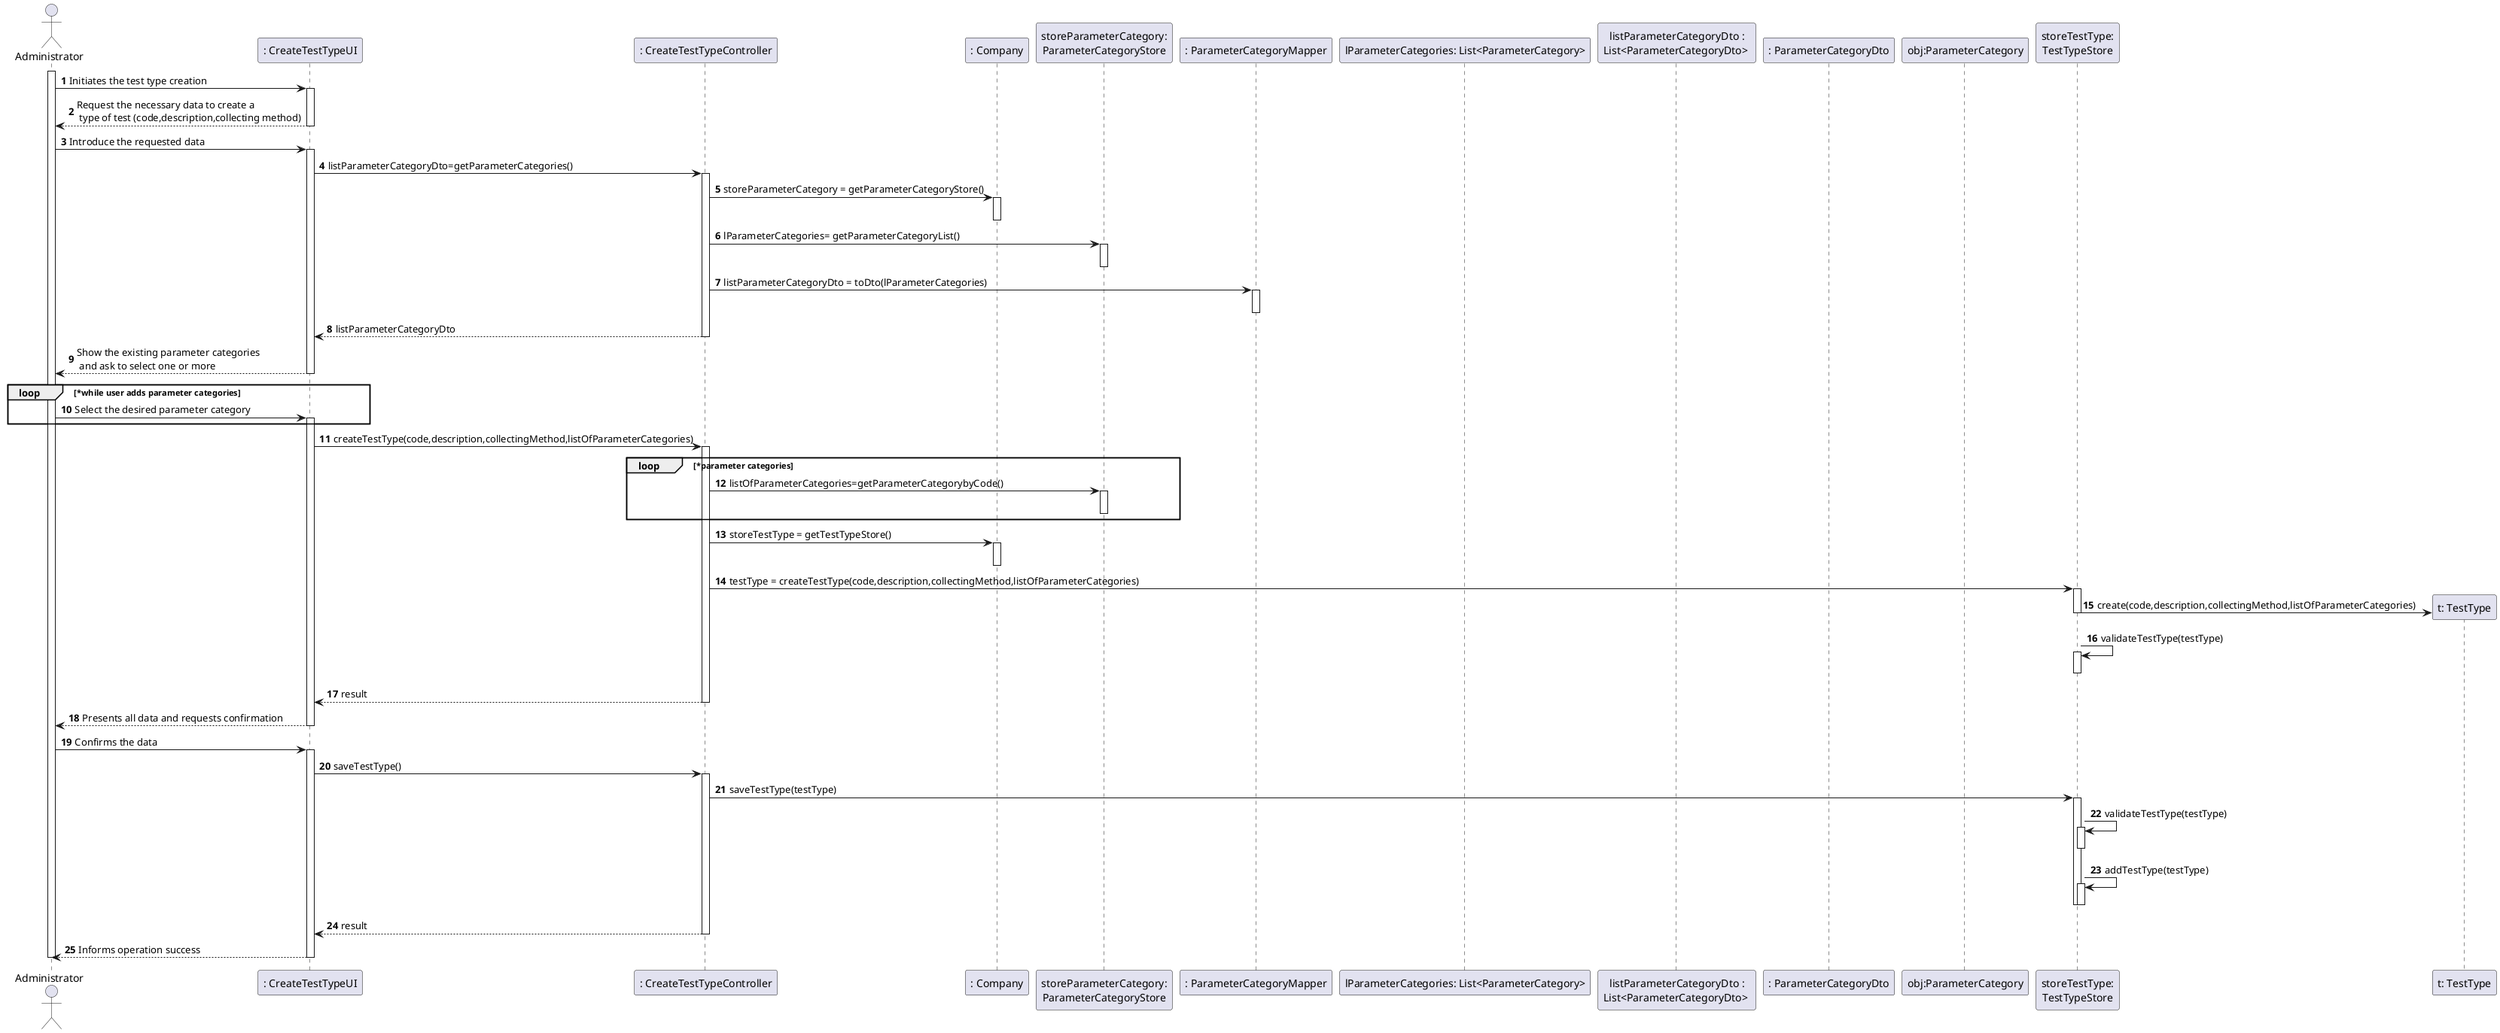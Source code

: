 @startuml
autonumber
'hide footbox
actor "Administrator" as Adm

participant ": CreateTestTypeUI" as UI
participant ": CreateTestTypeController" as CTRL
participant ": Company" as Comp
participant "storeParameterCategory:\nParameterCategoryStore" as PCS
participant ": ParameterCategoryMapper" as MAPPER
participant "lParameterCategories: List<ParameterCategory>" as LPC
participant "listParameterCategoryDto :\nList<ParameterCategoryDto> " as LPCDto
participant ": ParameterCategoryDto" as PCDto
participant "obj:ParameterCategory" as PC
participant "storeTestType:\nTestTypeStore" as str
participant "t: TestType" as TT

activate Adm
Adm -> UI : Initiates the test type creation
activate UI
UI --> Adm : Request the necessary data to create a\n type of test (code,description,collecting method)
deactivate UI

Adm -> UI : Introduce the requested data
activate UI
UI -> CTRL : listParameterCategoryDto=getParameterCategories()
activate CTRL
CTRL -> Comp : storeParameterCategory = getParameterCategoryStore()
activate Comp
deactivate Comp
CTRL -> PCS : lParameterCategories= getParameterCategoryList()
activate PCS
deactivate PCS
CTRL -> MAPPER : listParameterCategoryDto = toDto(lParameterCategories)
activate MAPPER

deactivate MAPPER
CTRL --> UI : listParameterCategoryDto
deactivate CTRL
UI --> Adm : Show the existing parameter categories\n and ask to select one or more
deactivate UI

loop *while user adds parameter categories
 Adm -> UI : Select the desired parameter category
 activate UI
end
UI -> CTRL : createTestType(code,description,collectingMethod,listOfParameterCategories)
activate CTRL

loop *parameter categories
CTRL -> PCS : listOfParameterCategories=getParameterCategorybyCode()
activate PCS
deactivate PCS
end
CTRL -> Comp : storeTestType = getTestTypeStore()
activate Comp
deactivate Comp
CTRL -> str : testType = createTestType(code,description,collectingMethod,listOfParameterCategories)
activate str
str -> TT** : create(code,description,collectingMethod,listOfParameterCategories)
deactivate str
str-> str : validateTestType(testType)
activate str
deactivate str
CTRL --> UI: result
deactivate CTRL
UI --> Adm : Presents all data and requests confirmation
deactivate UI

Adm -> UI: Confirms the data
activate UI
UI -> CTRL: saveTestType()
activate CTRL
CTRL -> str : saveTestType(testType)
activate str
str -> str : validateTestType(testType)
activate str
deactivate str
str ->str : addTestType(testType)
activate str
deactivate str
deactivate str
CTRL --> UI: result
deactivate CTRL
UI --> Adm : Informs operation success
deactivate UI

deactivate Adm




@enduml